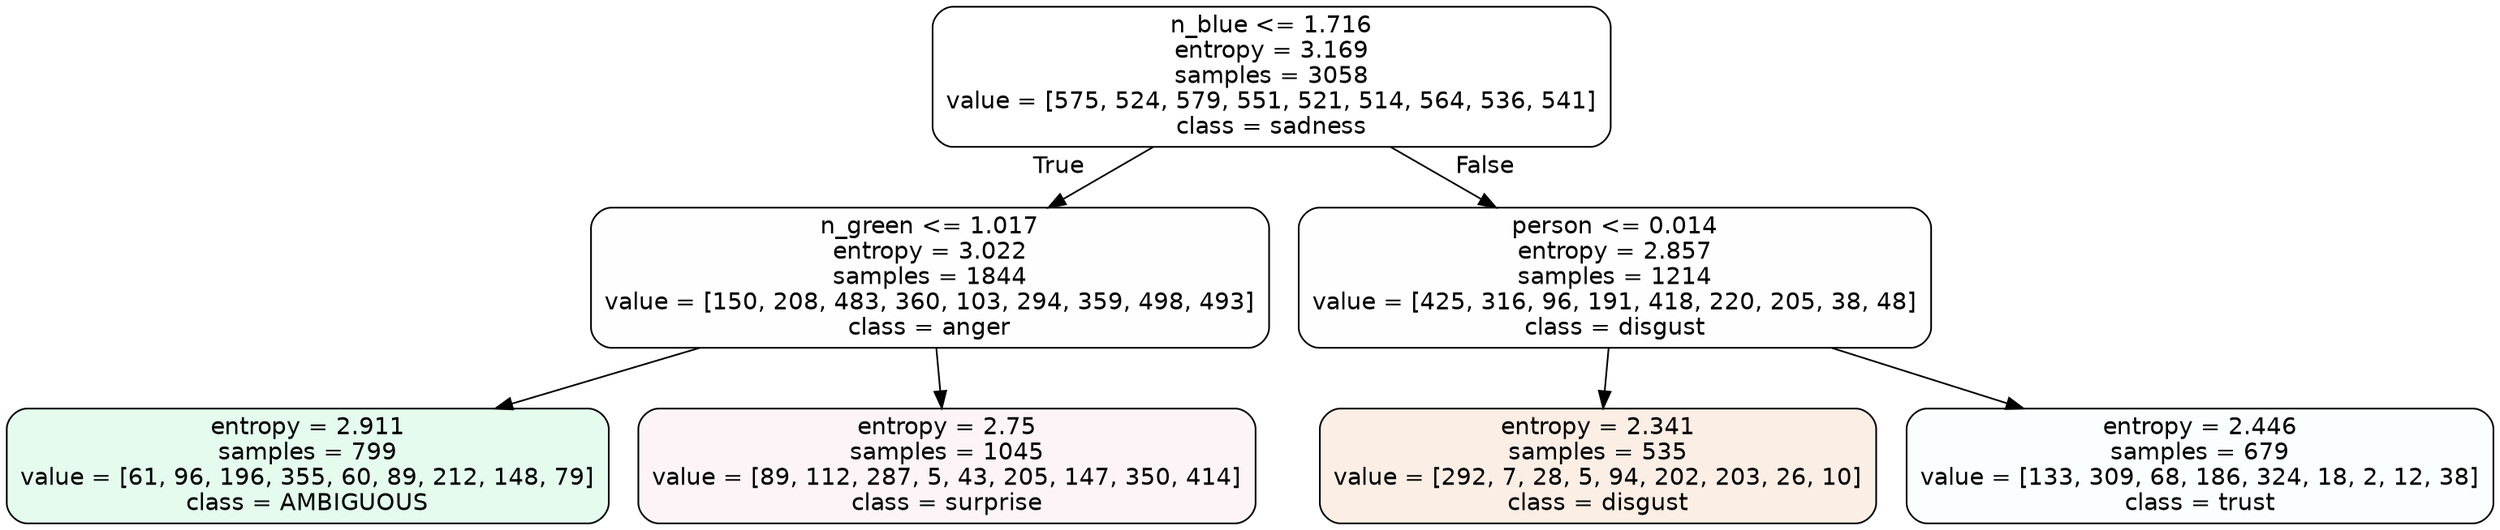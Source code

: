 digraph Tree {
node [shape=box, style="filled, rounded", color="black", fontname=helvetica] ;
edge [fontname=helvetica] ;
0 [label="n_blue <= 1.716\nentropy = 3.169\nsamples = 3058\nvalue = [575, 524, 579, 551, 521, 514, 564, 536, 541]\nclass = sadness", fillcolor="#64e53900"] ;
1 [label="n_green <= 1.017\nentropy = 3.022\nsamples = 1844\nvalue = [150, 208, 483, 360, 103, 294, 359, 498, 493]\nclass = anger", fillcolor="#e539d701"] ;
0 -> 1 [labeldistance=2.5, labelangle=45, headlabel="True"] ;
2 [label="entropy = 2.911\nsamples = 799\nvalue = [61, 96, 196, 355, 60, 89, 212, 148, 79]\nclass = AMBIGUOUS", fillcolor="#39e58122"] ;
1 -> 2 ;
3 [label="entropy = 2.75\nsamples = 1045\nvalue = [89, 112, 287, 5, 43, 205, 147, 350, 414]\nclass = surprise", fillcolor="#e539640d"] ;
1 -> 3 ;
4 [label="person <= 0.014\nentropy = 2.857\nsamples = 1214\nvalue = [425, 316, 96, 191, 418, 220, 205, 38, 48]\nclass = disgust", fillcolor="#e5813901"] ;
0 -> 4 [labeldistance=2.5, labelangle=-45, headlabel="False"] ;
5 [label="entropy = 2.341\nsamples = 535\nvalue = [292, 7, 28, 5, 94, 202, 203, 26, 10]\nclass = disgust", fillcolor="#e5813922"] ;
4 -> 5 ;
6 [label="entropy = 2.446\nsamples = 679\nvalue = [133, 309, 68, 186, 324, 18, 2, 12, 38]\nclass = trust", fillcolor="#39d7e505"] ;
4 -> 6 ;
}